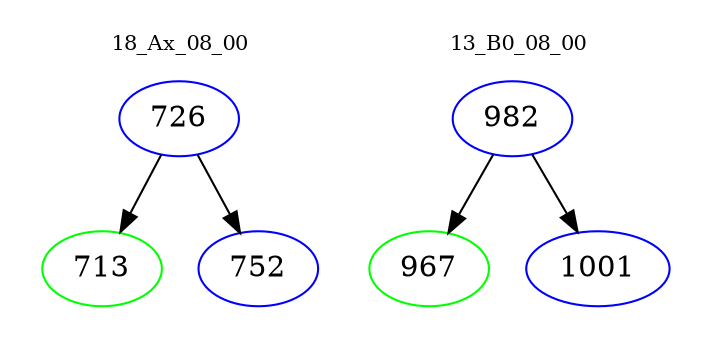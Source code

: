 digraph{
subgraph cluster_0 {
color = white
label = "18_Ax_08_00";
fontsize=10;
T0_726 [label="726", color="blue"]
T0_726 -> T0_713 [color="black"]
T0_713 [label="713", color="green"]
T0_726 -> T0_752 [color="black"]
T0_752 [label="752", color="blue"]
}
subgraph cluster_1 {
color = white
label = "13_B0_08_00";
fontsize=10;
T1_982 [label="982", color="blue"]
T1_982 -> T1_967 [color="black"]
T1_967 [label="967", color="green"]
T1_982 -> T1_1001 [color="black"]
T1_1001 [label="1001", color="blue"]
}
}
